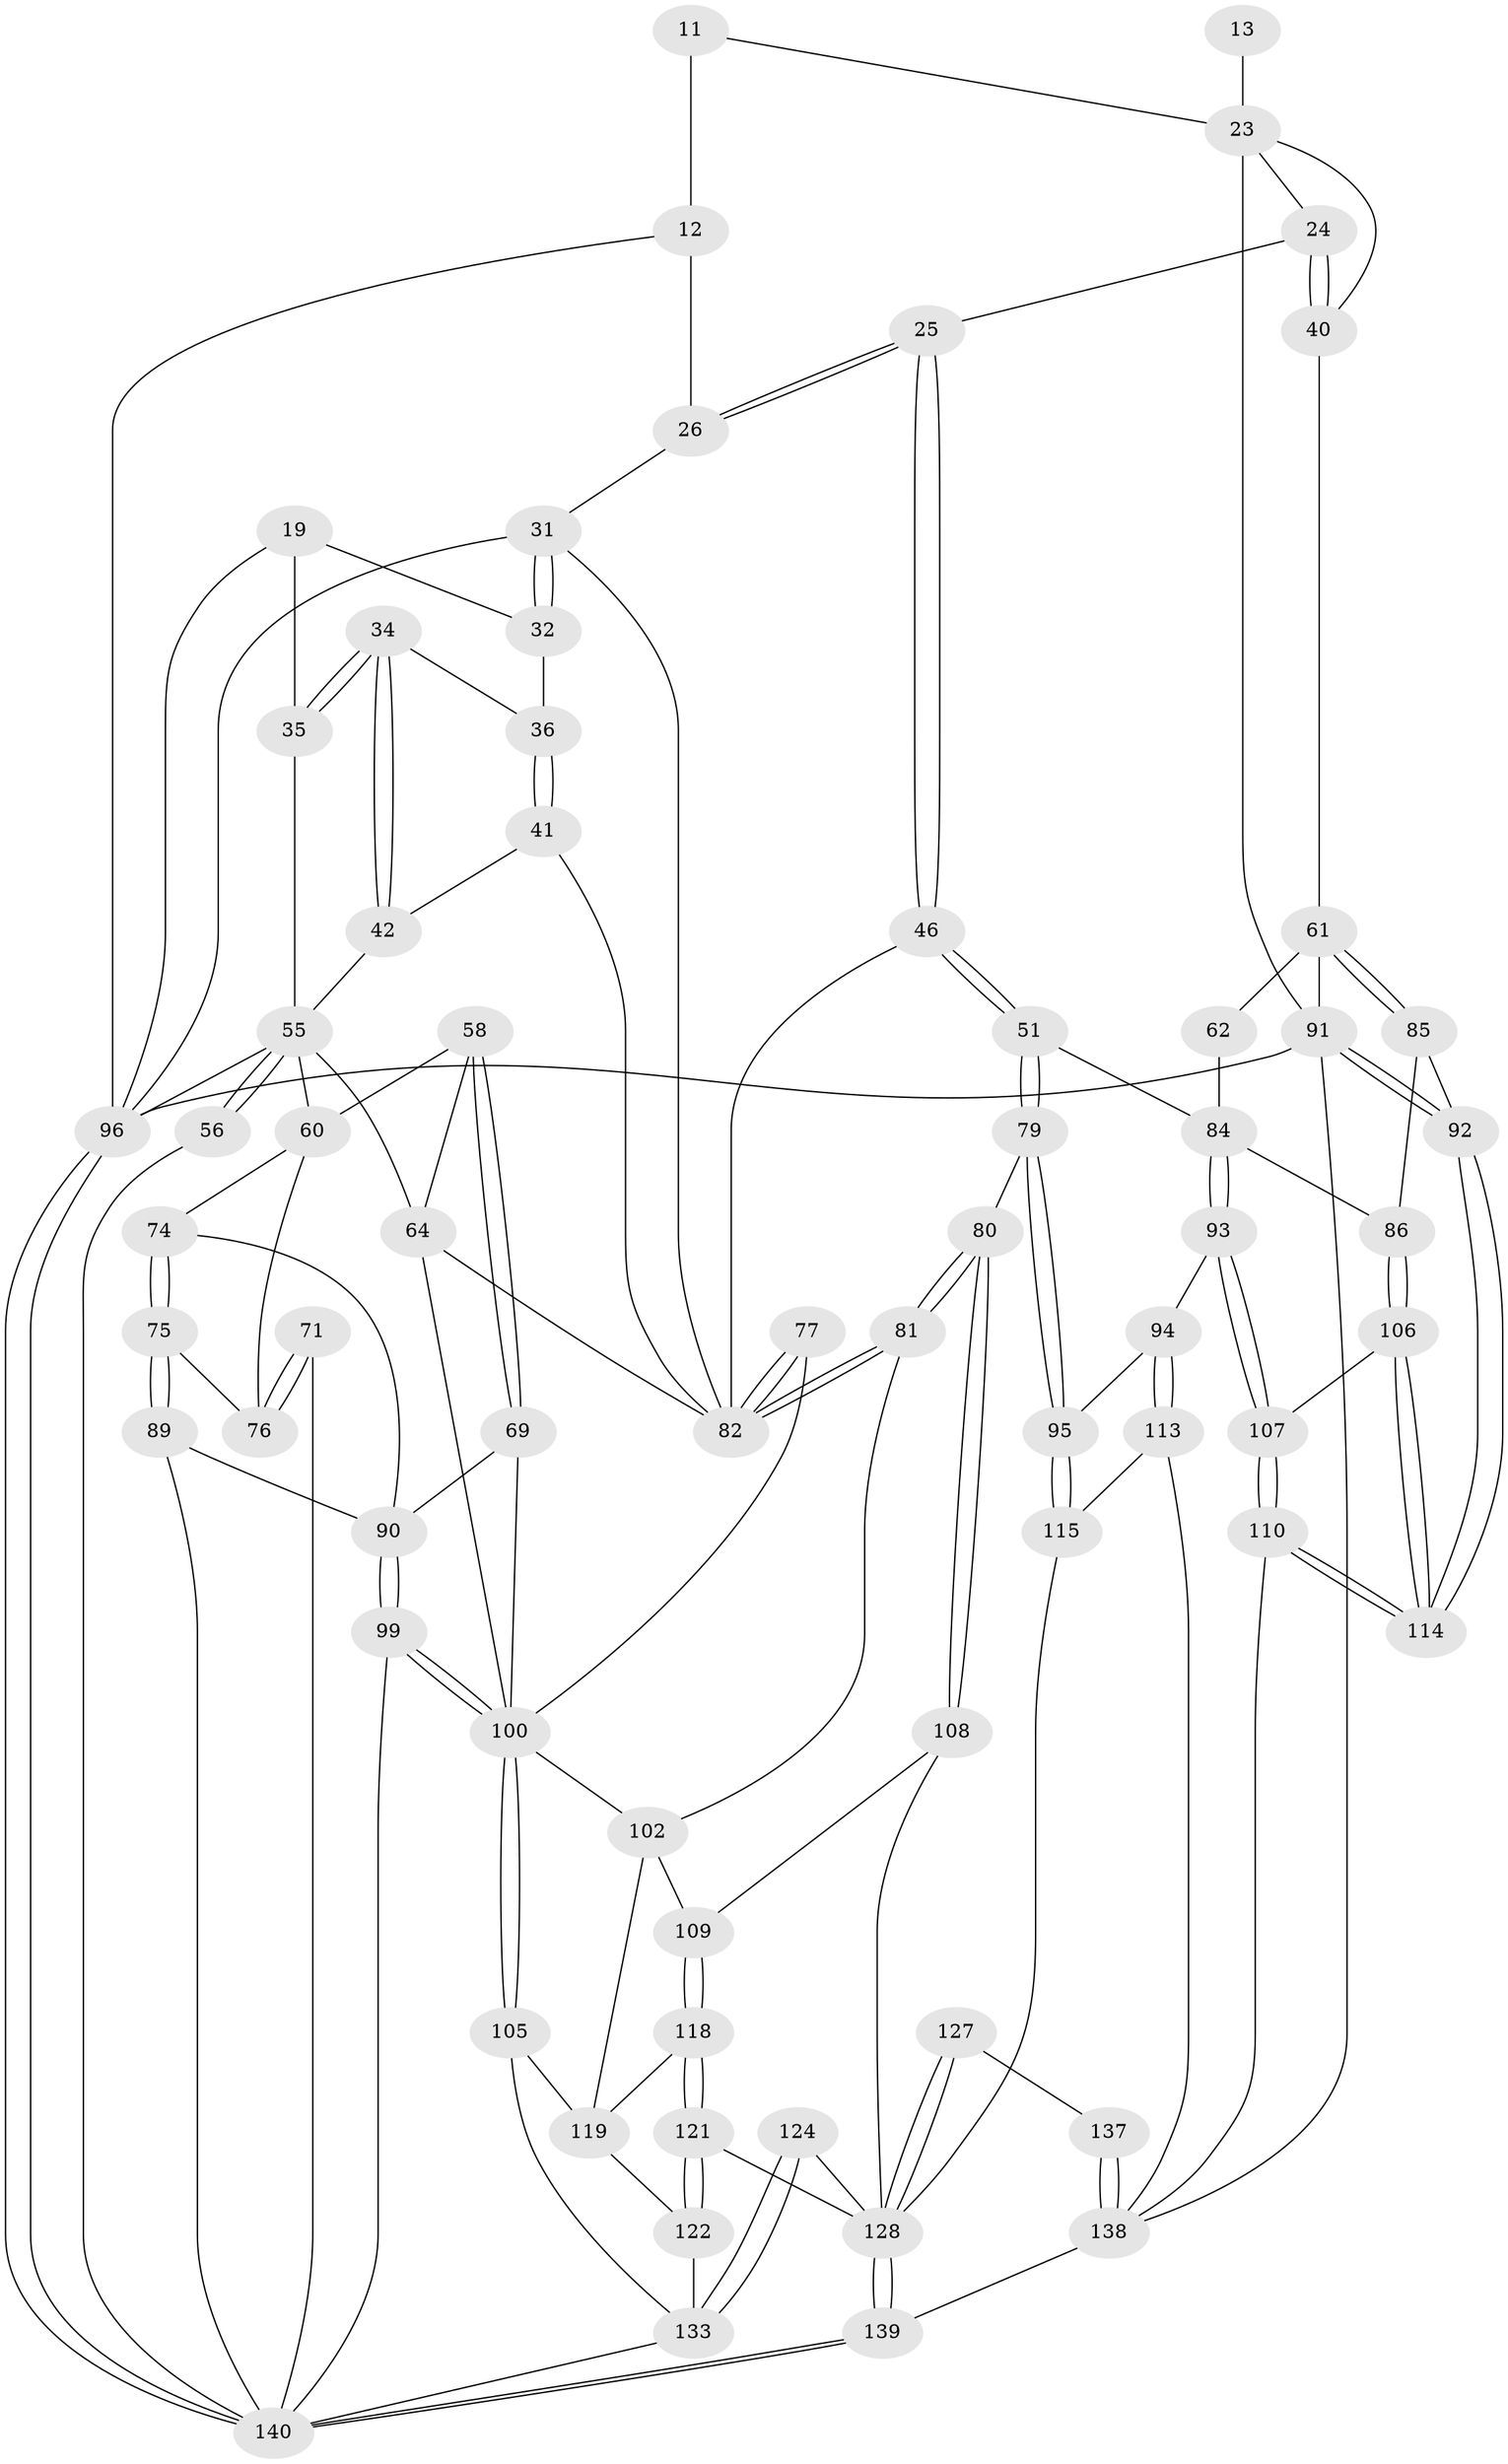 // original degree distribution, {3: 0.014285714285714285, 5: 0.5857142857142857, 6: 0.19285714285714287, 4: 0.20714285714285716}
// Generated by graph-tools (version 1.1) at 2025/00/03/09/25 05:00:04]
// undirected, 70 vertices, 159 edges
graph export_dot {
graph [start="1"]
  node [color=gray90,style=filled];
  11 [pos="+0.6900652603636703+0.14626890850726812"];
  12 [pos="+0.6071083327188599+0.1573579700263855",super="+8"];
  13 [pos="+0.8272741814275466+0.14116705272813382"];
  19 [pos="+0.23506843975144498+0.09612514623294645"];
  23 [pos="+1+0.15062004319471434",super="+21"];
  24 [pos="+0.7720469868343357+0.30723148513227744"];
  25 [pos="+0.7621854052176088+0.31165484814471456"];
  26 [pos="+0.6459985409681416+0.25556916554390396",super="+14"];
  31 [pos="+0.533746096902281+0.34252683132043016",super="+30+16"];
  32 [pos="+0.444456608410381+0.25674269986012355",super="+18"];
  34 [pos="+0.2635396426441198+0.3679901507046568"];
  35 [pos="+0.15115034581431083+0.2398566530615538",super="+29"];
  36 [pos="+0.43794306626377877+0.2594430868532688",super="+33"];
  40 [pos="+0.8215480437139534+0.33007606777465964"];
  41 [pos="+0.37575821638125334+0.37897954164358505"];
  42 [pos="+0.26461303252612206+0.3909920539771743"];
  46 [pos="+0.6521353453153742+0.4280686612819936"];
  51 [pos="+0.693707800365233+0.49803534252481546"];
  55 [pos="+0.08125145752469427+0.4743336308307498",super="+54+47"];
  56 [pos="+0+0.43101947616615227"];
  58 [pos="+0.2557336389873019+0.45286998978745807"];
  60 [pos="+0.08500950624397306+0.48511893397008815",super="+59"];
  61 [pos="+0.9303149541665992+0.5056831537310594",super="+53"];
  62 [pos="+0.9142366301335415+0.5143749525120853",super="+49"];
  64 [pos="+0.301813464989054+0.4589193795886732",super="+57"];
  69 [pos="+0.25367790161800846+0.5448869699612525",super="+68"];
  71 [pos="+0+0.6712601751078525"];
  74 [pos="+0.1598597637587215+0.5526769769272571"];
  75 [pos="+0.119339150391931+0.5906790828500231"];
  76 [pos="+0.11907031467501125+0.5906192951246223",super="+70"];
  77 [pos="+0.3778756703745964+0.5847617811394566"];
  79 [pos="+0.5897912290321666+0.6557727956525152"];
  80 [pos="+0.5477955439468043+0.6404200928617673"];
  81 [pos="+0.5335698210526733+0.6213993555394204"];
  82 [pos="+0.5265772318556694+0.6048379798307187",super="+44+43+45+63"];
  84 [pos="+0.7747318733760991+0.5883233147922494",super="+50+83"];
  85 [pos="+1+0.576064681402996"];
  86 [pos="+0.910006255200493+0.6624652337221716"];
  89 [pos="+0.1568743822810934+0.6317815091109878"];
  90 [pos="+0.24707361807328318+0.6091537575478899",super="+88+78"];
  91 [pos="+1+1",super="+52"];
  92 [pos="+1+0.8995573043925168",super="+87"];
  93 [pos="+0.7740975703904805+0.601160949245821"];
  94 [pos="+0.6917261412450195+0.6696620039941157"];
  95 [pos="+0.6086359783529585+0.6711514963738365"];
  96 [pos="+0+1",super="+27"];
  99 [pos="+0.23897876174740887+0.7482354980876125"];
  100 [pos="+0.2501115285980547+0.7521846405536822",super="+67+66+65"];
  102 [pos="+0.39911645699970555+0.7024862118006621",super="+101"];
  105 [pos="+0.26494534682566423+0.7646051737594608",super="+104"];
  106 [pos="+0.8774798110083+0.6925137982282651"];
  107 [pos="+0.8631089061558072+0.6973771982205317"];
  108 [pos="+0.4939816034099701+0.7159097158454542"];
  109 [pos="+0.4831673722186889+0.7206585981302048"];
  110 [pos="+0.8243650258339286+0.7939069812345878"];
  113 [pos="+0.7455573104015849+0.7695752283575207"];
  114 [pos="+1+0.8337517805338197"];
  115 [pos="+0.6111826188546198+0.8007841995026096"];
  118 [pos="+0.4585015482321389+0.7586439407870075"];
  119 [pos="+0.4216473552536851+0.771962050102919",super="+103"];
  121 [pos="+0.4790433777332323+0.8141310315997103"];
  122 [pos="+0.45728209726458613+0.822325633343423"];
  124 [pos="+0.43700239103412897+0.8909096743583045"];
  127 [pos="+0.5939539935119201+0.8469429036678865"];
  128 [pos="+0.5377209089337506+0.9486939624991763",super="+123+120+117+116"];
  133 [pos="+0.34589247378695614+0.9567206909829166",super="+129+126+125"];
  137 [pos="+0.7034334400260411+0.9340506162540849",super="+132+131"];
  138 [pos="+0.7073925696606457+1",super="+136+134+112+135"];
  139 [pos="+0.5432308154293213+1"];
  140 [pos="+0.22823988358870295+1",super="+130+73"];
  11 -- 12 [weight=2];
  11 -- 23;
  12 -- 26;
  12 -- 96;
  13 -- 23 [weight=3];
  19 -- 32;
  19 -- 96;
  19 -- 35;
  23 -- 40;
  23 -- 91 [weight=2];
  23 -- 24;
  24 -- 25;
  24 -- 40;
  24 -- 40;
  25 -- 26;
  25 -- 26;
  25 -- 46;
  25 -- 46;
  26 -- 31 [weight=2];
  31 -- 32 [weight=2];
  31 -- 32;
  31 -- 96;
  31 -- 82;
  32 -- 36 [weight=2];
  34 -- 35;
  34 -- 35;
  34 -- 42;
  34 -- 42;
  34 -- 36;
  35 -- 55 [weight=2];
  36 -- 41;
  36 -- 41;
  40 -- 61;
  41 -- 42;
  41 -- 82;
  42 -- 55;
  46 -- 51;
  46 -- 51;
  46 -- 82;
  51 -- 79;
  51 -- 79;
  51 -- 84;
  55 -- 56 [weight=2];
  55 -- 56;
  55 -- 60;
  55 -- 96 [weight=2];
  55 -- 64;
  56 -- 140;
  58 -- 69;
  58 -- 69;
  58 -- 60;
  58 -- 64;
  60 -- 76;
  60 -- 74;
  61 -- 62 [weight=2];
  61 -- 85;
  61 -- 85;
  61 -- 91;
  62 -- 84 [weight=2];
  64 -- 82;
  64 -- 100;
  69 -- 90 [weight=2];
  69 -- 100;
  71 -- 76 [weight=2];
  71 -- 76;
  71 -- 140;
  74 -- 75;
  74 -- 75;
  74 -- 90;
  75 -- 76;
  75 -- 89;
  75 -- 89;
  77 -- 82 [weight=2];
  77 -- 82;
  77 -- 100;
  79 -- 80;
  79 -- 95;
  79 -- 95;
  80 -- 81;
  80 -- 81;
  80 -- 108;
  80 -- 108;
  81 -- 82;
  81 -- 82;
  81 -- 102;
  84 -- 93;
  84 -- 93;
  84 -- 86;
  85 -- 86;
  85 -- 92;
  86 -- 106;
  86 -- 106;
  89 -- 90;
  89 -- 140;
  90 -- 99;
  90 -- 99;
  91 -- 92 [weight=2];
  91 -- 92;
  91 -- 96 [weight=2];
  91 -- 138;
  92 -- 114;
  92 -- 114;
  93 -- 94;
  93 -- 107;
  93 -- 107;
  94 -- 95;
  94 -- 113;
  94 -- 113;
  95 -- 115;
  95 -- 115;
  96 -- 140 [weight=2];
  96 -- 140;
  99 -- 100;
  99 -- 100;
  99 -- 140;
  100 -- 105;
  100 -- 105;
  100 -- 102;
  102 -- 109;
  102 -- 119;
  105 -- 133 [weight=2];
  105 -- 119;
  106 -- 107;
  106 -- 114;
  106 -- 114;
  107 -- 110;
  107 -- 110;
  108 -- 109;
  108 -- 128;
  109 -- 118;
  109 -- 118;
  110 -- 114;
  110 -- 114;
  110 -- 138;
  113 -- 115;
  113 -- 138;
  115 -- 128;
  118 -- 119;
  118 -- 121;
  118 -- 121;
  119 -- 122;
  121 -- 122;
  121 -- 122;
  121 -- 128;
  122 -- 133;
  124 -- 133 [weight=2];
  124 -- 133;
  124 -- 128;
  127 -- 128 [weight=2];
  127 -- 128;
  127 -- 137;
  128 -- 139;
  128 -- 139;
  133 -- 140;
  137 -- 138 [weight=4];
  137 -- 138;
  138 -- 139;
  139 -- 140;
  139 -- 140;
}
